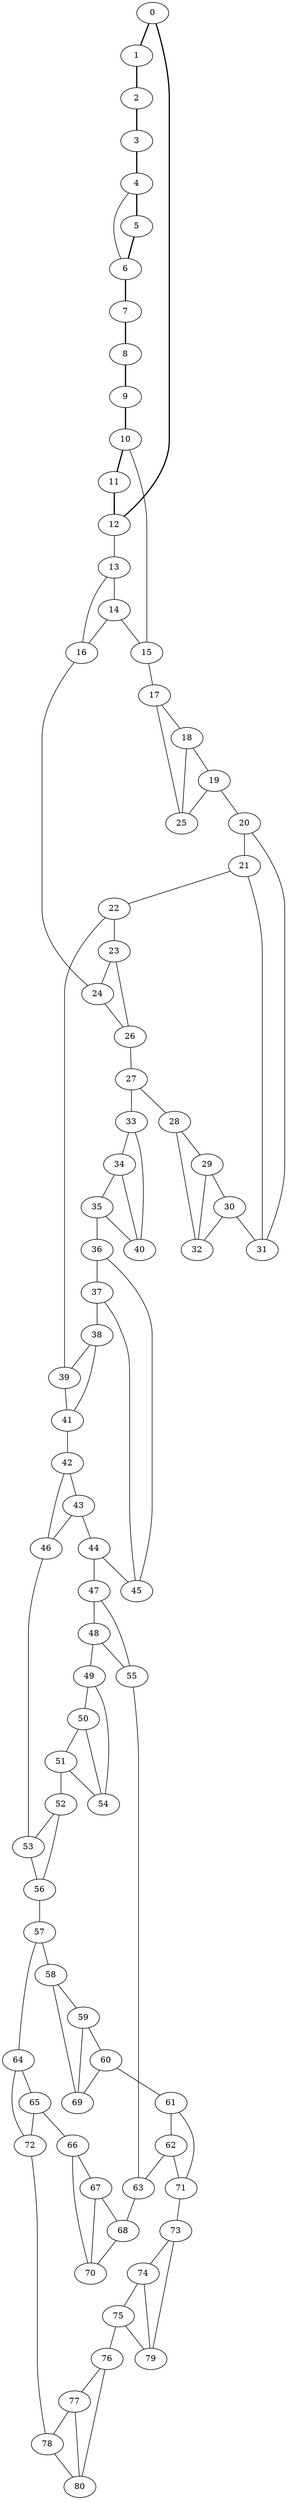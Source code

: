 //Inside of this graph isn't 3-connected
graph G {
0 [ pos = " 23.00,0.00!" ];
0 -- 1[style=bold];
0 -- 12[style=bold];
1 [ pos = " 20.37,10.69!" ];
1 -- 2[style=bold];
2 [ pos = " 13.07,18.93!" ];
2 -- 3[style=bold];
3 [ pos = " 2.77,22.83!" ];
3 -- 4[style=bold];
4 [ pos = " -8.16,21.51!" ];
4 -- 5[style=bold];
4 -- 6;
5 [ pos = " -17.22,15.25!" ];
5 -- 6[style=bold];
6 [ pos = " -22.33,5.50!" ];
6 -- 7[style=bold];
7 [ pos = " -22.33,-5.50!" ];
7 -- 8[style=bold];
8 [ pos = " -17.22,-15.25!" ];
8 -- 9[style=bold];
9 [ pos = " -8.16,-21.51!" ];
9 -- 10[style=bold];
10 [ pos = " 2.77,-22.83!" ];
10 -- 11[style=bold];
10 -- 15;
11 [ pos = " 13.07,-18.93!" ];
11 -- 12[style=bold];
12 [ pos = " 20.37,-10.69!" ];
12 -- 13;
13 -- 14;
13 -- 16;
14 -- 15;
14 -- 16;
15 -- 17;
16 -- 24;
17 -- 18;
17 -- 25;
18 -- 19;
18 -- 25;
19 -- 20;
19 -- 25;
20 -- 21;
20 -- 31;
21 -- 22;
21 -- 31;
22 -- 23;
22 -- 39;
23 -- 24;
23 -- 26;
24 -- 26;
26 -- 27;
27 -- 28;
27 -- 33;
28 -- 29;
28 -- 32;
29 -- 30;
29 -- 32;
30 -- 31;
30 -- 32;
33 -- 34;
33 -- 40;
34 -- 35;
34 -- 40;
35 -- 36;
35 -- 40;
36 -- 37;
36 -- 45;
37 -- 38;
37 -- 45;
38 -- 39;
38 -- 41;
39 -- 41;
41 -- 42;
42 -- 43;
42 -- 46;
43 -- 44;
43 -- 46;
44 -- 45;
44 -- 47;
46 -- 53;
47 -- 48;
47 -- 55;
48 -- 49;
48 -- 55;
49 -- 50;
49 -- 54;
50 -- 51;
50 -- 54;
51 -- 52;
51 -- 54;
52 -- 53;
52 -- 56;
53 -- 56;
55 -- 63;
56 -- 57;
57 -- 58;
57 -- 64;
58 -- 59;
58 -- 69;
59 -- 60;
59 -- 69;
60 -- 61;
60 -- 69;
61 -- 62;
61 -- 71;
62 -- 63;
62 -- 71;
63 -- 68;
64 -- 65;
64 -- 72;
65 -- 66;
65 -- 72;
66 -- 67;
66 -- 70;
67 -- 68;
67 -- 70;
68 -- 70;
71 -- 73;
72 -- 78;
73 -- 74;
73 -- 79;
74 -- 75;
74 -- 79;
75 -- 76;
75 -- 79;
76 -- 77;
76 -- 80;
77 -- 78;
77 -- 80;
78 -- 80;
}
